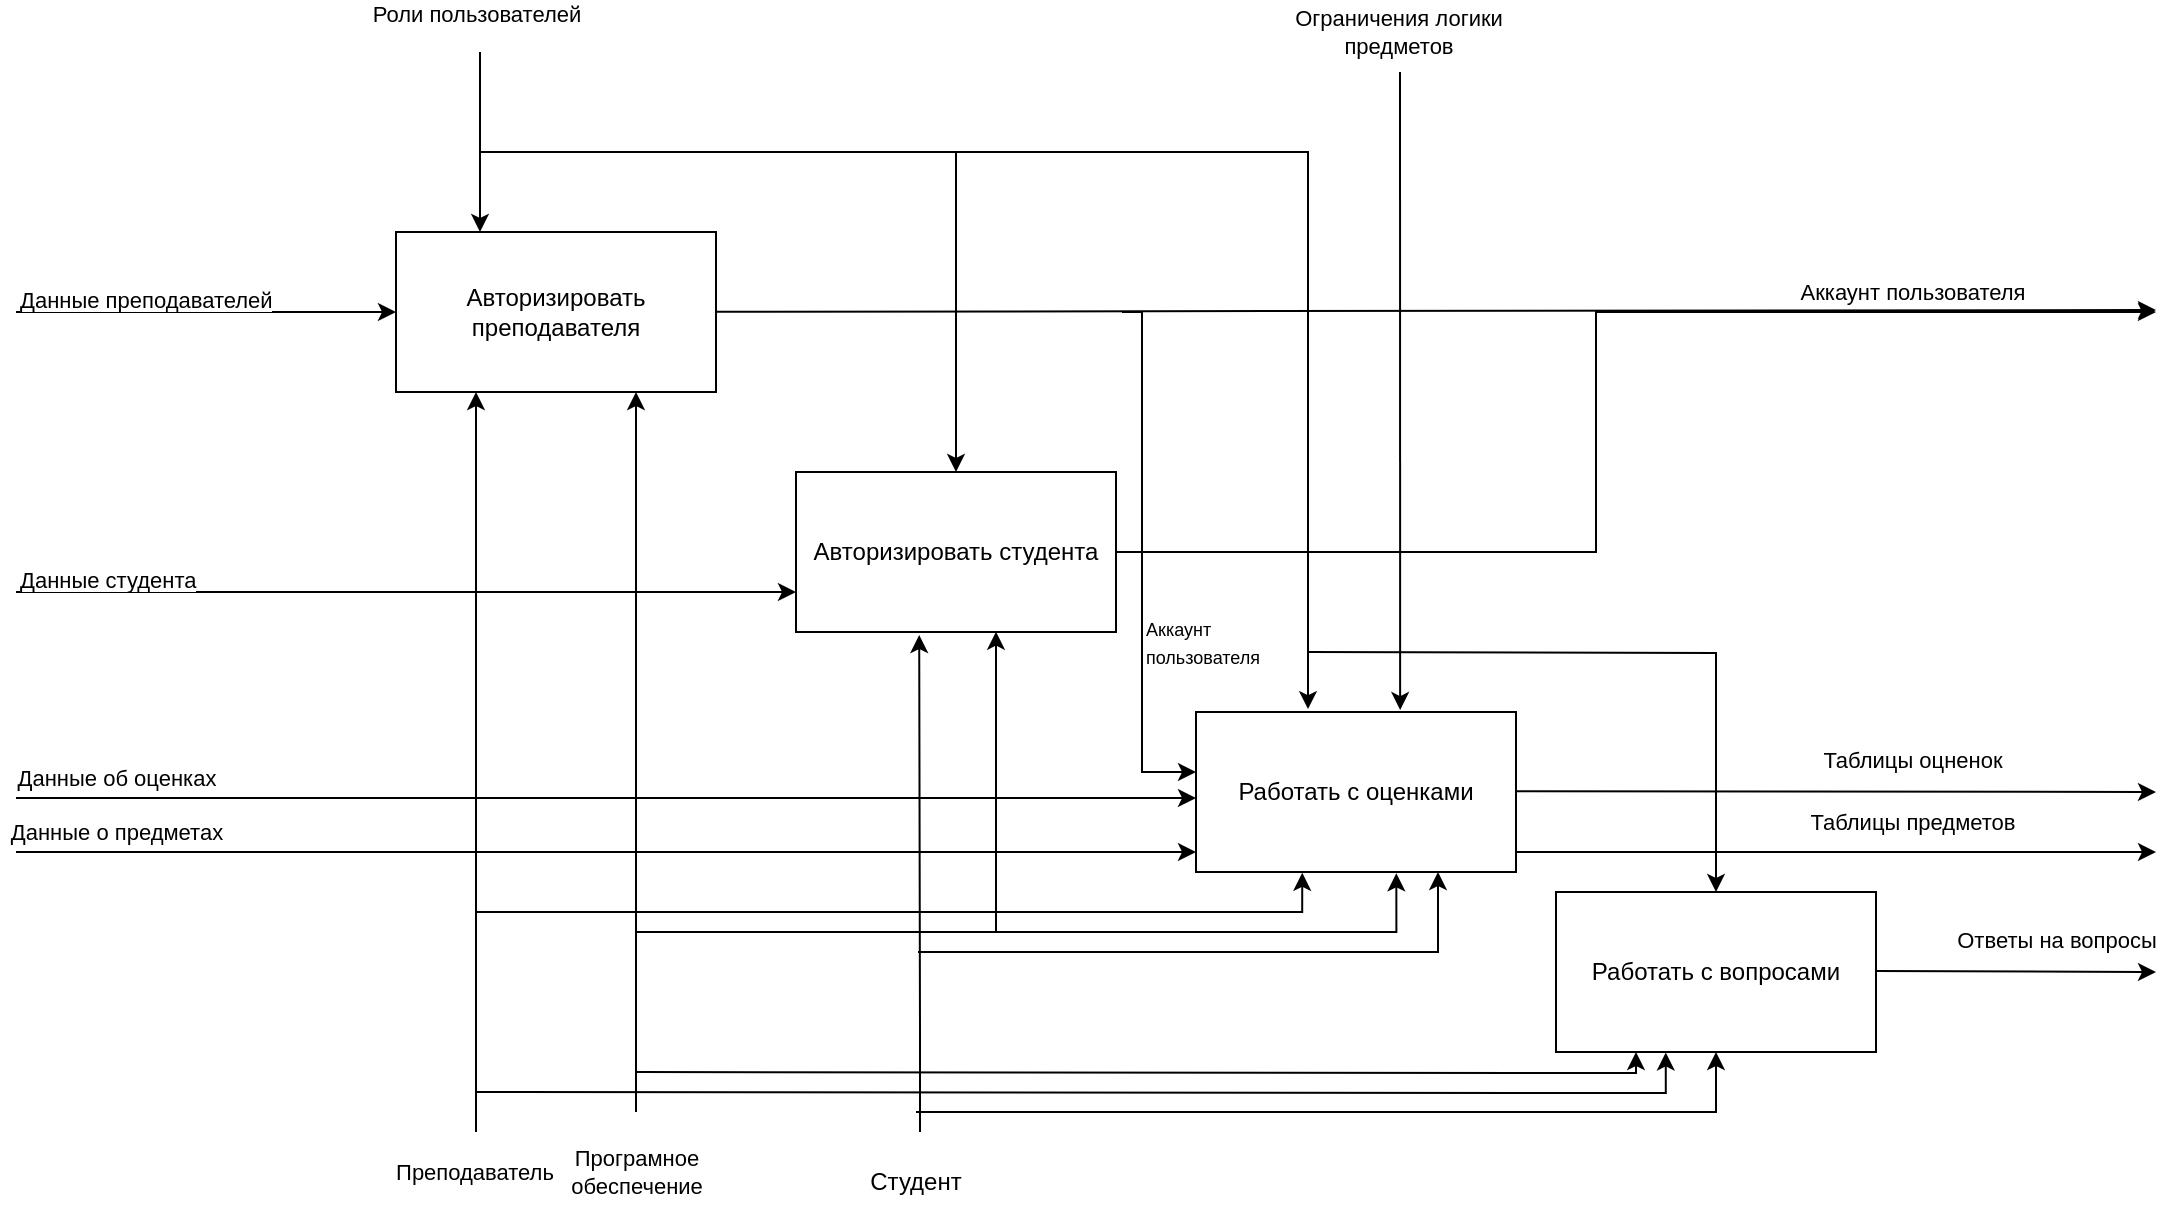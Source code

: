 <mxfile version="18.0.1" type="device"><diagram id="O2VBVx4RBt5mWBEno7oJ" name="Page-1"><mxGraphModel dx="1224" dy="952" grid="1" gridSize="10" guides="1" tooltips="1" connect="1" arrows="1" fold="1" page="1" pageScale="1" pageWidth="1100" pageHeight="850" math="0" shadow="0"><root><mxCell id="0"/><mxCell id="1" parent="0"/><mxCell id="C5kzpifmfbsxKSE0Lkcd-1" value="Авторизировать преподавателя" style="rounded=0;whiteSpace=wrap;html=1;" parent="1" vertex="1"><mxGeometry x="200" y="320" width="160" height="80" as="geometry"/></mxCell><mxCell id="C5kzpifmfbsxKSE0Lkcd-2" value="" style="endArrow=classic;html=1;rounded=0;entryX=0;entryY=0.5;entryDx=0;entryDy=0;" parent="1" target="C5kzpifmfbsxKSE0Lkcd-1" edge="1"><mxGeometry width="50" height="50" relative="1" as="geometry"><mxPoint x="10" y="360" as="sourcePoint"/><mxPoint x="90" y="340" as="targetPoint"/></mxGeometry></mxCell><mxCell id="C5kzpifmfbsxKSE0Lkcd-3" value="&lt;span style=&quot;color: rgb(0, 0, 0); font-family: helvetica; font-size: 11px; font-style: normal; font-weight: 400; letter-spacing: normal; text-align: center; text-indent: 0px; text-transform: none; word-spacing: 0px; background-color: rgb(255, 255, 255); display: inline; float: none;&quot;&gt;Данные преподавателей&lt;/span&gt;" style="text;whiteSpace=wrap;html=1;" parent="1" vertex="1"><mxGeometry x="10" y="340" width="140" height="30" as="geometry"/></mxCell><mxCell id="C5kzpifmfbsxKSE0Lkcd-5" value="Авторизировать студента" style="rounded=0;whiteSpace=wrap;html=1;" parent="1" vertex="1"><mxGeometry x="400" y="440" width="160" height="80" as="geometry"/></mxCell><mxCell id="C5kzpifmfbsxKSE0Lkcd-6" value="Работать с оценками" style="rounded=0;whiteSpace=wrap;html=1;" parent="1" vertex="1"><mxGeometry x="600" y="560" width="160" height="80" as="geometry"/></mxCell><mxCell id="C5kzpifmfbsxKSE0Lkcd-7" value="" style="endArrow=classic;html=1;rounded=0;entryX=0.25;entryY=0;entryDx=0;entryDy=0;" parent="1" edge="1"><mxGeometry width="50" height="50" relative="1" as="geometry"><mxPoint x="242" y="230" as="sourcePoint"/><mxPoint x="242" y="320" as="targetPoint"/></mxGeometry></mxCell><mxCell id="C5kzpifmfbsxKSE0Lkcd-8" value="Роли пользователей" style="edgeLabel;html=1;align=center;verticalAlign=middle;resizable=0;points=[];" parent="C5kzpifmfbsxKSE0Lkcd-7" vertex="1" connectable="0"><mxGeometry x="-0.147" y="-2" relative="1" as="geometry"><mxPoint y="-58" as="offset"/></mxGeometry></mxCell><mxCell id="C5kzpifmfbsxKSE0Lkcd-9" value="" style="endArrow=classic;html=1;rounded=0;" parent="1" source="C5kzpifmfbsxKSE0Lkcd-1" edge="1"><mxGeometry width="50" height="50" relative="1" as="geometry"><mxPoint x="620" y="359.41" as="sourcePoint"/><mxPoint x="1080" y="359" as="targetPoint"/></mxGeometry></mxCell><mxCell id="C5kzpifmfbsxKSE0Lkcd-10" value="Аккаунт пользователя" style="edgeLabel;html=1;align=center;verticalAlign=middle;resizable=0;points=[];" parent="C5kzpifmfbsxKSE0Lkcd-9" vertex="1" connectable="0"><mxGeometry x="0.2" y="1" relative="1" as="geometry"><mxPoint x="166" y="-9" as="offset"/></mxGeometry></mxCell><mxCell id="C5kzpifmfbsxKSE0Lkcd-11" value="" style="endArrow=classic;html=1;rounded=0;entryX=0.25;entryY=1;entryDx=0;entryDy=0;" parent="1" target="C5kzpifmfbsxKSE0Lkcd-1" edge="1"><mxGeometry width="50" height="50" relative="1" as="geometry"><mxPoint x="240" y="720" as="sourcePoint"/><mxPoint x="240" y="710" as="targetPoint"/></mxGeometry></mxCell><mxCell id="C5kzpifmfbsxKSE0Lkcd-12" value="Преподаватель" style="edgeLabel;html=1;align=center;verticalAlign=middle;resizable=0;points=[];" parent="C5kzpifmfbsxKSE0Lkcd-11" vertex="1" connectable="0"><mxGeometry x="-0.32" y="1" relative="1" as="geometry"><mxPoint y="179" as="offset"/></mxGeometry></mxCell><mxCell id="C5kzpifmfbsxKSE0Lkcd-13" value="Програмное&lt;br&gt;обеспечение" style="endArrow=classic;html=1;rounded=0;entryX=0.75;entryY=1;entryDx=0;entryDy=0;" parent="1" target="C5kzpifmfbsxKSE0Lkcd-1" edge="1"><mxGeometry x="-1" y="-90" width="50" height="50" relative="1" as="geometry"><mxPoint x="320" y="700" as="sourcePoint"/><mxPoint x="339.12" y="712.94" as="targetPoint"/><mxPoint x="-90" y="90" as="offset"/></mxGeometry></mxCell><mxCell id="C5kzpifmfbsxKSE0Lkcd-14" value="" style="endArrow=classic;html=1;rounded=0;edgeStyle=orthogonalEdgeStyle;entryX=0.626;entryY=1.008;entryDx=0;entryDy=0;entryPerimeter=0;" parent="1" target="C5kzpifmfbsxKSE0Lkcd-6" edge="1"><mxGeometry width="50" height="50" relative="1" as="geometry"><mxPoint x="320" y="720" as="sourcePoint"/><mxPoint x="700" y="642" as="targetPoint"/><Array as="points"><mxPoint x="320" y="670"/><mxPoint x="700" y="670"/></Array></mxGeometry></mxCell><mxCell id="C5kzpifmfbsxKSE0Lkcd-15" value="" style="endArrow=classic;html=1;rounded=0;entryX=0.625;entryY=0.998;entryDx=0;entryDy=0;edgeStyle=orthogonalEdgeStyle;entryPerimeter=0;" parent="1" target="C5kzpifmfbsxKSE0Lkcd-5" edge="1"><mxGeometry width="50" height="50" relative="1" as="geometry"><mxPoint x="320" y="760" as="sourcePoint"/><mxPoint x="780" y="360" as="targetPoint"/><Array as="points"><mxPoint x="320" y="670"/><mxPoint x="500" y="670"/></Array></mxGeometry></mxCell><mxCell id="C5kzpifmfbsxKSE0Lkcd-16" value="" style="endArrow=classic;html=1;rounded=0;edgeStyle=orthogonalEdgeStyle;entryX=0.385;entryY=1.019;entryDx=0;entryDy=0;entryPerimeter=0;" parent="1" target="C5kzpifmfbsxKSE0Lkcd-5" edge="1"><mxGeometry width="50" height="50" relative="1" as="geometry"><mxPoint x="462" y="770" as="sourcePoint"/><mxPoint x="780" y="360" as="targetPoint"/><Array as="points"><mxPoint x="462" y="720"/></Array></mxGeometry></mxCell><mxCell id="C5kzpifmfbsxKSE0Lkcd-17" value="" style="endArrow=classic;html=1;rounded=0;entryX=0.332;entryY=1.005;entryDx=0;entryDy=0;entryPerimeter=0;edgeStyle=orthogonalEdgeStyle;" parent="1" target="C5kzpifmfbsxKSE0Lkcd-6" edge="1"><mxGeometry width="50" height="50" relative="1" as="geometry"><mxPoint x="240" y="770" as="sourcePoint"/><mxPoint x="540" y="490" as="targetPoint"/><Array as="points"><mxPoint x="240" y="660"/><mxPoint x="653" y="660"/></Array></mxGeometry></mxCell><mxCell id="C5kzpifmfbsxKSE0Lkcd-19" value="" style="endArrow=classic;html=1;rounded=0;entryX=0;entryY=0.75;entryDx=0;entryDy=0;" parent="1" target="C5kzpifmfbsxKSE0Lkcd-5" edge="1"><mxGeometry width="50" height="50" relative="1" as="geometry"><mxPoint x="10" y="500" as="sourcePoint"/><mxPoint x="210" y="500" as="targetPoint"/></mxGeometry></mxCell><mxCell id="C5kzpifmfbsxKSE0Lkcd-22" value="Данные о предметах" style="endArrow=classic;html=1;rounded=0;entryX=0;entryY=0.75;entryDx=0;entryDy=0;edgeStyle=orthogonalEdgeStyle;" parent="1" edge="1"><mxGeometry x="-0.831" y="10" width="50" height="50" relative="1" as="geometry"><mxPoint x="10" y="630" as="sourcePoint"/><mxPoint x="600" y="630" as="targetPoint"/><Array as="points"><mxPoint x="10" y="630"/></Array><mxPoint as="offset"/></mxGeometry></mxCell><mxCell id="C5kzpifmfbsxKSE0Lkcd-27" value="" style="endArrow=classic;html=1;rounded=0;exitX=1;exitY=0.5;exitDx=0;exitDy=0;edgeStyle=orthogonalEdgeStyle;" parent="1" source="C5kzpifmfbsxKSE0Lkcd-5" edge="1"><mxGeometry x="0.641" y="10" width="50" height="50" relative="1" as="geometry"><mxPoint x="670" y="490" as="sourcePoint"/><mxPoint x="1080" y="360" as="targetPoint"/><mxPoint as="offset"/><Array as="points"><mxPoint x="800" y="480"/><mxPoint x="800" y="360"/></Array></mxGeometry></mxCell><mxCell id="C5kzpifmfbsxKSE0Lkcd-28" value="" style="endArrow=classic;html=1;rounded=0;exitX=1;exitY=0.357;exitDx=0;exitDy=0;exitPerimeter=0;" parent="1" edge="1"><mxGeometry width="50" height="50" relative="1" as="geometry"><mxPoint x="760" y="599.58" as="sourcePoint"/><mxPoint x="1080" y="600" as="targetPoint"/></mxGeometry></mxCell><mxCell id="C5kzpifmfbsxKSE0Lkcd-29" value="Таблицы оцненок" style="edgeLabel;html=1;align=center;verticalAlign=middle;resizable=0;points=[];" parent="C5kzpifmfbsxKSE0Lkcd-28" vertex="1" connectable="0"><mxGeometry x="0.2" y="1" relative="1" as="geometry"><mxPoint x="6" y="-15" as="offset"/></mxGeometry></mxCell><mxCell id="C5kzpifmfbsxKSE0Lkcd-30" value="" style="endArrow=classic;html=1;rounded=0;entryX=0.638;entryY=-0.012;entryDx=0;entryDy=0;entryPerimeter=0;" parent="1" target="C5kzpifmfbsxKSE0Lkcd-6" edge="1"><mxGeometry width="50" height="50" relative="1" as="geometry"><mxPoint x="702" y="240" as="sourcePoint"/><mxPoint x="701.1" y="310" as="targetPoint"/><Array as="points"><mxPoint x="701.02" y="240"/></Array></mxGeometry></mxCell><mxCell id="C5kzpifmfbsxKSE0Lkcd-31" value="Ограничения логики&lt;br&gt;предметов" style="edgeLabel;html=1;align=center;verticalAlign=middle;resizable=0;points=[];" parent="C5kzpifmfbsxKSE0Lkcd-30" vertex="1" connectable="0"><mxGeometry x="-0.391" y="1" relative="1" as="geometry"><mxPoint x="-2" y="-117" as="offset"/></mxGeometry></mxCell><mxCell id="C5kzpifmfbsxKSE0Lkcd-32" value="" style="endArrow=classic;html=1;rounded=0;entryX=0.5;entryY=0;entryDx=0;entryDy=0;edgeStyle=orthogonalEdgeStyle;" parent="1" target="C5kzpifmfbsxKSE0Lkcd-5" edge="1"><mxGeometry width="50" height="50" relative="1" as="geometry"><mxPoint x="242" y="230" as="sourcePoint"/><mxPoint x="720" y="440" as="targetPoint"/><Array as="points"><mxPoint x="242" y="230"/><mxPoint x="242" y="280"/><mxPoint x="480" y="280"/></Array></mxGeometry></mxCell><mxCell id="C5kzpifmfbsxKSE0Lkcd-33" value="" style="endArrow=classic;html=1;rounded=0;entryX=0.35;entryY=-0.018;entryDx=0;entryDy=0;entryPerimeter=0;edgeStyle=orthogonalEdgeStyle;" parent="1" target="C5kzpifmfbsxKSE0Lkcd-6" edge="1"><mxGeometry width="50" height="50" relative="1" as="geometry"><mxPoint x="242" y="230" as="sourcePoint"/><mxPoint x="580" y="360" as="targetPoint"/><Array as="points"><mxPoint x="242" y="230"/><mxPoint x="242" y="280"/><mxPoint x="656" y="280"/></Array></mxGeometry></mxCell><mxCell id="qqG733GG2nH4Mfk7o3GY-1" value="" style="endArrow=classic;html=1;rounded=0;entryX=0.75;entryY=1;entryDx=0;entryDy=0;edgeStyle=orthogonalEdgeStyle;" parent="1" edge="1"><mxGeometry width="50" height="50" relative="1" as="geometry"><mxPoint x="461" y="680" as="sourcePoint"/><mxPoint x="721" y="640" as="targetPoint"/><Array as="points"><mxPoint x="461" y="680"/><mxPoint x="721" y="680"/></Array></mxGeometry></mxCell><mxCell id="qqG733GG2nH4Mfk7o3GY-2" value="Студент" style="text;html=1;strokeColor=none;fillColor=none;align=center;verticalAlign=middle;whiteSpace=wrap;rounded=0;" parent="1" vertex="1"><mxGeometry x="430" y="780" width="60" height="30" as="geometry"/></mxCell><mxCell id="qqG733GG2nH4Mfk7o3GY-6" value="" style="endArrow=classic;html=1;rounded=0;exitX=1;exitY=0.357;exitDx=0;exitDy=0;exitPerimeter=0;" parent="1" edge="1"><mxGeometry width="50" height="50" relative="1" as="geometry"><mxPoint x="760" y="630.0" as="sourcePoint"/><mxPoint x="1080" y="630" as="targetPoint"/></mxGeometry></mxCell><mxCell id="qqG733GG2nH4Mfk7o3GY-7" value="Таблицы предметов" style="edgeLabel;html=1;align=center;verticalAlign=middle;resizable=0;points=[];" parent="qqG733GG2nH4Mfk7o3GY-6" vertex="1" connectable="0"><mxGeometry x="0.2" y="1" relative="1" as="geometry"><mxPoint x="6" y="-14" as="offset"/></mxGeometry></mxCell><mxCell id="qqG733GG2nH4Mfk7o3GY-8" value="&lt;span style=&quot;color: rgb(0, 0, 0); font-family: helvetica; font-size: 11px; font-style: normal; font-weight: 400; letter-spacing: normal; text-align: center; text-indent: 0px; text-transform: none; word-spacing: 0px; background-color: rgb(255, 255, 255); display: inline; float: none;&quot;&gt;Данные студента&lt;/span&gt;" style="text;whiteSpace=wrap;html=1;" parent="1" vertex="1"><mxGeometry x="10" y="480" width="140" height="30" as="geometry"/></mxCell><mxCell id="qqG733GG2nH4Mfk7o3GY-10" value="Данные об оценках" style="endArrow=classic;html=1;rounded=0;entryX=0;entryY=0.25;entryDx=0;entryDy=0;" parent="1" edge="1"><mxGeometry x="-0.8" y="10" width="50" height="50" relative="1" as="geometry"><mxPoint x="20" y="603" as="sourcePoint"/><mxPoint x="600" y="603" as="targetPoint"/><Array as="points"><mxPoint x="10" y="603"/><mxPoint x="20" y="603"/></Array><mxPoint as="offset"/></mxGeometry></mxCell><mxCell id="qqG733GG2nH4Mfk7o3GY-11" value="" style="endArrow=classic;html=1;rounded=0;entryX=0;entryY=0.375;entryDx=0;entryDy=0;entryPerimeter=0;edgeStyle=orthogonalEdgeStyle;" parent="1" target="C5kzpifmfbsxKSE0Lkcd-6" edge="1"><mxGeometry width="50" height="50" relative="1" as="geometry"><mxPoint x="563" y="480" as="sourcePoint"/><mxPoint x="589.96" y="592" as="targetPoint"/><Array as="points"><mxPoint x="573" y="480"/><mxPoint x="573" y="590"/></Array></mxGeometry></mxCell><mxCell id="qqG733GG2nH4Mfk7o3GY-12" value="" style="endArrow=none;html=1;rounded=0;entryX=-0.015;entryY=0.382;entryDx=0;entryDy=0;entryPerimeter=0;edgeStyle=orthogonalEdgeStyle;endFill=0;" parent="1" target="C5kzpifmfbsxKSE0Lkcd-6" edge="1"><mxGeometry width="50" height="50" relative="1" as="geometry"><mxPoint x="563" y="360" as="sourcePoint"/><mxPoint x="600" y="470" as="targetPoint"/><Array as="points"><mxPoint x="573" y="360"/><mxPoint x="573" y="590"/><mxPoint x="598" y="590"/></Array></mxGeometry></mxCell><mxCell id="qqG733GG2nH4Mfk7o3GY-16" value="&lt;span style=&quot;color: rgb(0, 0, 0); font-family: Helvetica; font-size: 9px; font-style: normal; font-variant-ligatures: normal; font-variant-caps: normal; font-weight: 400; letter-spacing: normal; orphans: 2; text-align: center; text-indent: 0px; text-transform: none; widows: 2; word-spacing: 0px; -webkit-text-stroke-width: 0px; background-color: rgb(255, 255, 255); text-decoration-thickness: initial; text-decoration-style: initial; text-decoration-color: initial; float: none; display: inline !important;&quot;&gt;Аккаунт&lt;br&gt;пользователя&lt;/span&gt;" style="text;whiteSpace=wrap;html=1;" parent="1" vertex="1"><mxGeometry x="573" y="504" width="70" height="30" as="geometry"/></mxCell><mxCell id="G4mv0QUJMaOASxaha3m7-1" value="Работать с вопросами" style="rounded=0;whiteSpace=wrap;html=1;" vertex="1" parent="1"><mxGeometry x="780" y="650" width="160" height="80" as="geometry"/></mxCell><mxCell id="G4mv0QUJMaOASxaha3m7-3" value="" style="endArrow=classic;html=1;rounded=0;exitX=1;exitY=0.357;exitDx=0;exitDy=0;exitPerimeter=0;" edge="1" parent="1"><mxGeometry width="50" height="50" relative="1" as="geometry"><mxPoint x="940" y="689.5" as="sourcePoint"/><mxPoint x="1080" y="690" as="targetPoint"/></mxGeometry></mxCell><mxCell id="G4mv0QUJMaOASxaha3m7-4" value="Ответы на вопросы" style="edgeLabel;html=1;align=center;verticalAlign=middle;resizable=0;points=[];" vertex="1" connectable="0" parent="G4mv0QUJMaOASxaha3m7-3"><mxGeometry x="0.2" y="1" relative="1" as="geometry"><mxPoint x="6" y="-15" as="offset"/></mxGeometry></mxCell><mxCell id="G4mv0QUJMaOASxaha3m7-6" value="" style="endArrow=classic;html=1;rounded=0;entryX=0.5;entryY=0;entryDx=0;entryDy=0;edgeStyle=orthogonalEdgeStyle;" edge="1" parent="1" target="G4mv0QUJMaOASxaha3m7-1"><mxGeometry width="50" height="50" relative="1" as="geometry"><mxPoint x="656" y="530" as="sourcePoint"/><mxPoint x="490" y="510" as="targetPoint"/></mxGeometry></mxCell><mxCell id="G4mv0QUJMaOASxaha3m7-7" value="" style="endArrow=classic;html=1;rounded=0;entryX=0.5;entryY=1;entryDx=0;entryDy=0;edgeStyle=orthogonalEdgeStyle;" edge="1" parent="1" target="G4mv0QUJMaOASxaha3m7-1"><mxGeometry width="50" height="50" relative="1" as="geometry"><mxPoint x="460" y="760" as="sourcePoint"/><mxPoint x="470" y="530" as="targetPoint"/><Array as="points"><mxPoint x="460" y="760"/><mxPoint x="860" y="760"/></Array></mxGeometry></mxCell><mxCell id="G4mv0QUJMaOASxaha3m7-8" value="" style="endArrow=classic;html=1;rounded=0;entryX=0.25;entryY=1;entryDx=0;entryDy=0;edgeStyle=orthogonalEdgeStyle;" edge="1" parent="1" target="G4mv0QUJMaOASxaha3m7-1"><mxGeometry width="50" height="50" relative="1" as="geometry"><mxPoint x="320" y="740" as="sourcePoint"/><mxPoint x="470" y="530" as="targetPoint"/></mxGeometry></mxCell><mxCell id="G4mv0QUJMaOASxaha3m7-9" value="" style="endArrow=classic;html=1;rounded=0;entryX=0.343;entryY=1.003;entryDx=0;entryDy=0;entryPerimeter=0;edgeStyle=orthogonalEdgeStyle;" edge="1" parent="1" target="G4mv0QUJMaOASxaha3m7-1"><mxGeometry width="50" height="50" relative="1" as="geometry"><mxPoint x="240" y="750" as="sourcePoint"/><mxPoint x="510" y="520" as="targetPoint"/></mxGeometry></mxCell></root></mxGraphModel></diagram></mxfile>
